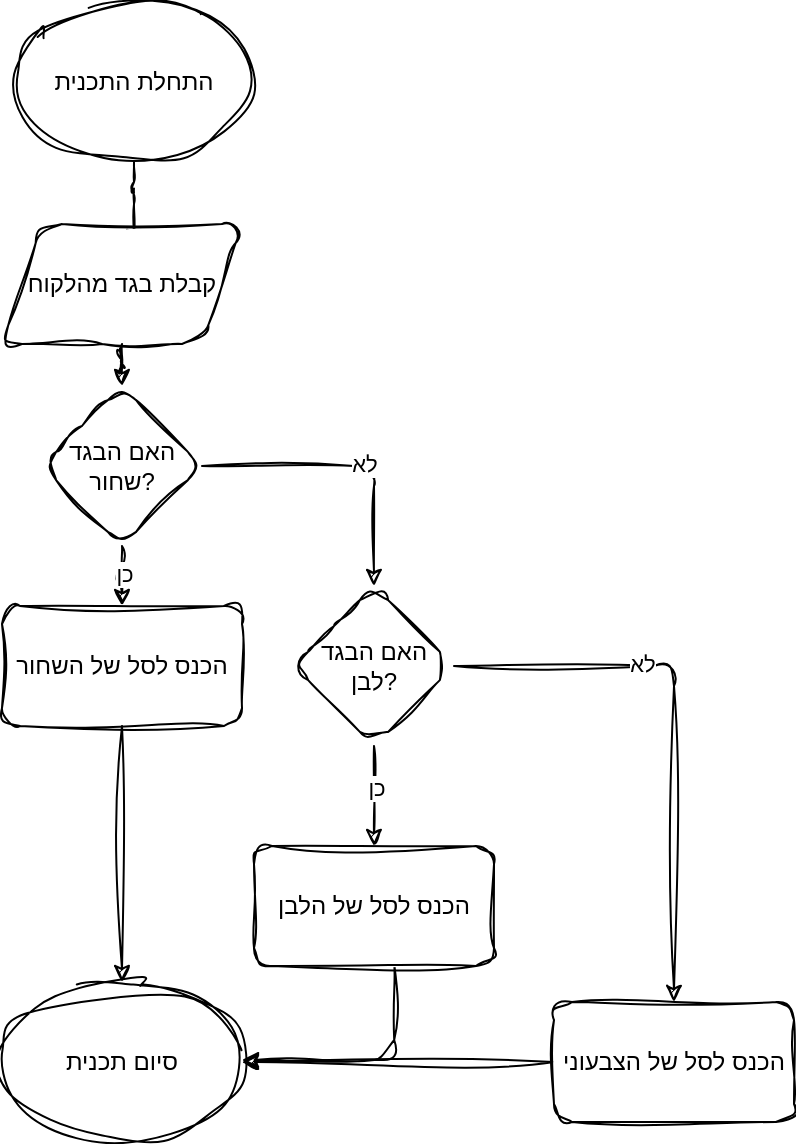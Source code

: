 <mxfile version="21.6.9" type="device">
  <diagram name="‫עמוד-1‬" id="F55A_K87r4TDkYMqZIRE">
    <mxGraphModel dx="807" dy="1760" grid="1" gridSize="10" guides="1" tooltips="1" connect="1" arrows="1" fold="1" page="1" pageScale="1" pageWidth="827" pageHeight="1169" math="0" shadow="0">
      <root>
        <mxCell id="0" />
        <mxCell id="1" parent="0" />
        <mxCell id="b_VYdjGOnhYr2Ikj1xQT-1" value="סיום תכנית" style="ellipse;whiteSpace=wrap;html=1;rounded=1;sketch=1;curveFitting=1;jiggle=2;" vertex="1" parent="1">
          <mxGeometry x="314" y="488" width="120" height="80" as="geometry" />
        </mxCell>
        <mxCell id="b_VYdjGOnhYr2Ikj1xQT-40" style="edgeStyle=orthogonalEdgeStyle;rounded=1;orthogonalLoop=1;jettySize=auto;html=1;entryX=1;entryY=0.5;entryDx=0;entryDy=0;sketch=1;curveFitting=1;jiggle=2;" edge="1" parent="1">
          <mxGeometry relative="1" as="geometry">
            <mxPoint x="510.077" y="479" as="sourcePoint" />
            <mxPoint x="434.0" y="527" as="targetPoint" />
            <Array as="points">
              <mxPoint x="510" y="527" />
            </Array>
          </mxGeometry>
        </mxCell>
        <mxCell id="b_VYdjGOnhYr2Ikj1xQT-3" value="הכנס לסל של הלבן" style="rounded=1;whiteSpace=wrap;html=1;sketch=1;curveFitting=1;jiggle=2;" vertex="1" parent="1">
          <mxGeometry x="440" y="420" width="120" height="60" as="geometry" />
        </mxCell>
        <mxCell id="b_VYdjGOnhYr2Ikj1xQT-26" style="edgeStyle=orthogonalEdgeStyle;rounded=1;orthogonalLoop=1;jettySize=auto;html=1;entryX=0.5;entryY=0;entryDx=0;entryDy=0;sketch=1;curveFitting=1;jiggle=2;" edge="1" parent="1" source="b_VYdjGOnhYr2Ikj1xQT-4" target="b_VYdjGOnhYr2Ikj1xQT-3">
          <mxGeometry relative="1" as="geometry" />
        </mxCell>
        <mxCell id="b_VYdjGOnhYr2Ikj1xQT-36" value="כן" style="edgeLabel;html=1;align=center;verticalAlign=middle;resizable=0;points=[];rounded=1;sketch=1;curveFitting=1;jiggle=2;" vertex="1" connectable="0" parent="b_VYdjGOnhYr2Ikj1xQT-26">
          <mxGeometry x="-0.173" y="1" relative="1" as="geometry">
            <mxPoint as="offset" />
          </mxGeometry>
        </mxCell>
        <mxCell id="b_VYdjGOnhYr2Ikj1xQT-37" style="edgeStyle=orthogonalEdgeStyle;rounded=1;orthogonalLoop=1;jettySize=auto;html=1;sketch=1;curveFitting=1;jiggle=2;" edge="1" parent="1" source="b_VYdjGOnhYr2Ikj1xQT-4" target="b_VYdjGOnhYr2Ikj1xQT-17">
          <mxGeometry relative="1" as="geometry" />
        </mxCell>
        <mxCell id="b_VYdjGOnhYr2Ikj1xQT-38" value="לא" style="edgeLabel;html=1;align=center;verticalAlign=middle;resizable=0;points=[];rounded=1;sketch=1;curveFitting=1;jiggle=2;" vertex="1" connectable="0" parent="b_VYdjGOnhYr2Ikj1xQT-37">
          <mxGeometry x="-0.327" y="1" relative="1" as="geometry">
            <mxPoint as="offset" />
          </mxGeometry>
        </mxCell>
        <mxCell id="b_VYdjGOnhYr2Ikj1xQT-4" value="האם הבגד לבן?" style="rhombus;whiteSpace=wrap;html=1;rounded=1;sketch=1;curveFitting=1;jiggle=2;" vertex="1" parent="1">
          <mxGeometry x="460" y="290" width="80" height="80" as="geometry" />
        </mxCell>
        <mxCell id="b_VYdjGOnhYr2Ikj1xQT-20" style="edgeStyle=orthogonalEdgeStyle;rounded=1;orthogonalLoop=1;jettySize=auto;html=1;entryX=0.55;entryY=0.183;entryDx=0;entryDy=0;entryPerimeter=0;sketch=1;curveFitting=1;jiggle=2;" edge="1" parent="1" source="b_VYdjGOnhYr2Ikj1xQT-12" target="b_VYdjGOnhYr2Ikj1xQT-13">
          <mxGeometry relative="1" as="geometry" />
        </mxCell>
        <mxCell id="b_VYdjGOnhYr2Ikj1xQT-12" value="התחלת התכנית" style="ellipse;whiteSpace=wrap;html=1;rounded=1;sketch=1;curveFitting=1;jiggle=2;" vertex="1" parent="1">
          <mxGeometry x="320" y="-2" width="120" height="80" as="geometry" />
        </mxCell>
        <mxCell id="b_VYdjGOnhYr2Ikj1xQT-21" style="edgeStyle=orthogonalEdgeStyle;rounded=1;orthogonalLoop=1;jettySize=auto;html=1;sketch=1;curveFitting=1;jiggle=2;" edge="1" parent="1" source="b_VYdjGOnhYr2Ikj1xQT-13" target="b_VYdjGOnhYr2Ikj1xQT-16">
          <mxGeometry relative="1" as="geometry" />
        </mxCell>
        <mxCell id="b_VYdjGOnhYr2Ikj1xQT-13" value="קבלת בגד מהלקוח" style="shape=parallelogram;perimeter=parallelogramPerimeter;whiteSpace=wrap;html=1;fixedSize=1;rounded=1;sketch=1;curveFitting=1;jiggle=2;" vertex="1" parent="1">
          <mxGeometry x="314" y="109" width="120" height="60" as="geometry" />
        </mxCell>
        <mxCell id="b_VYdjGOnhYr2Ikj1xQT-25" style="edgeStyle=orthogonalEdgeStyle;rounded=1;orthogonalLoop=1;jettySize=auto;html=1;sketch=1;curveFitting=1;jiggle=2;" edge="1" parent="1" source="b_VYdjGOnhYr2Ikj1xQT-16" target="b_VYdjGOnhYr2Ikj1xQT-18">
          <mxGeometry relative="1" as="geometry" />
        </mxCell>
        <mxCell id="b_VYdjGOnhYr2Ikj1xQT-33" value="כן" style="edgeLabel;html=1;align=center;verticalAlign=middle;resizable=0;points=[];rounded=1;sketch=1;curveFitting=1;jiggle=2;" vertex="1" connectable="0" parent="b_VYdjGOnhYr2Ikj1xQT-25">
          <mxGeometry x="0.347" y="1" relative="1" as="geometry">
            <mxPoint as="offset" />
          </mxGeometry>
        </mxCell>
        <mxCell id="b_VYdjGOnhYr2Ikj1xQT-34" style="edgeStyle=orthogonalEdgeStyle;rounded=1;orthogonalLoop=1;jettySize=auto;html=1;sketch=1;curveFitting=1;jiggle=2;" edge="1" parent="1" source="b_VYdjGOnhYr2Ikj1xQT-16" target="b_VYdjGOnhYr2Ikj1xQT-4">
          <mxGeometry relative="1" as="geometry" />
        </mxCell>
        <mxCell id="b_VYdjGOnhYr2Ikj1xQT-35" value="לא" style="edgeLabel;html=1;align=center;verticalAlign=middle;resizable=0;points=[];rounded=1;sketch=1;curveFitting=1;jiggle=2;" vertex="1" connectable="0" parent="b_VYdjGOnhYr2Ikj1xQT-34">
          <mxGeometry x="0.109" y="1" relative="1" as="geometry">
            <mxPoint as="offset" />
          </mxGeometry>
        </mxCell>
        <mxCell id="b_VYdjGOnhYr2Ikj1xQT-16" value="האם הבגד שחור?" style="rhombus;whiteSpace=wrap;html=1;rounded=1;sketch=1;curveFitting=1;jiggle=2;" vertex="1" parent="1">
          <mxGeometry x="334" y="190" width="80" height="80" as="geometry" />
        </mxCell>
        <mxCell id="b_VYdjGOnhYr2Ikj1xQT-43" style="edgeStyle=orthogonalEdgeStyle;rounded=1;orthogonalLoop=1;jettySize=auto;html=1;entryX=1;entryY=0.5;entryDx=0;entryDy=0;sketch=1;curveFitting=1;jiggle=2;" edge="1" parent="1" source="b_VYdjGOnhYr2Ikj1xQT-17" target="b_VYdjGOnhYr2Ikj1xQT-1">
          <mxGeometry relative="1" as="geometry" />
        </mxCell>
        <mxCell id="b_VYdjGOnhYr2Ikj1xQT-17" value="הכנס לסל של הצבעוני" style="rounded=1;whiteSpace=wrap;html=1;sketch=1;curveFitting=1;jiggle=2;" vertex="1" parent="1">
          <mxGeometry x="590" y="498" width="120" height="60" as="geometry" />
        </mxCell>
        <mxCell id="b_VYdjGOnhYr2Ikj1xQT-31" style="edgeStyle=orthogonalEdgeStyle;rounded=1;orthogonalLoop=1;jettySize=auto;html=1;sketch=1;curveFitting=1;jiggle=2;" edge="1" parent="1" source="b_VYdjGOnhYr2Ikj1xQT-18" target="b_VYdjGOnhYr2Ikj1xQT-1">
          <mxGeometry relative="1" as="geometry" />
        </mxCell>
        <mxCell id="b_VYdjGOnhYr2Ikj1xQT-18" value="הכנס לסל של השחור" style="rounded=1;whiteSpace=wrap;html=1;sketch=1;curveFitting=1;jiggle=2;" vertex="1" parent="1">
          <mxGeometry x="314" y="300" width="120" height="60" as="geometry" />
        </mxCell>
      </root>
    </mxGraphModel>
  </diagram>
</mxfile>
